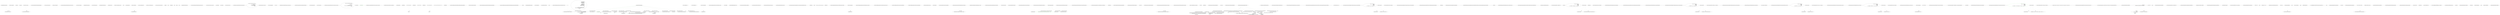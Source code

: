 digraph  {
n0 [cluster="Nancy.DefaultObjectSerializer.Serialize(object)", label="Entry Nancy.DefaultObjectSerializer.Serialize(object)", span="14-14"];
n1 [cluster="Nancy.DefaultObjectSerializer.Serialize(object)", label="sourceObject == null", span="16-16"];
n5 [cluster="Nancy.DefaultObjectSerializer.Serialize(object)", label="formatter.Serialize(outputStream, sourceObject)", span="25-25"];
n2 [cluster="Nancy.DefaultObjectSerializer.Serialize(object)", label="return String.Empty;", span="18-18"];
n3 [cluster="Nancy.DefaultObjectSerializer.Serialize(object)", label="var formatter = new BinaryFormatter()", span="21-21"];
n4 [cluster="Nancy.DefaultObjectSerializer.Serialize(object)", label="var outputStream = new MemoryStream()", span="23-23"];
n9 [cluster="System.Runtime.Serialization.Formatters.Binary.BinaryFormatter.BinaryFormatter()", label="Entry System.Runtime.Serialization.Formatters.Binary.BinaryFormatter.BinaryFormatter()", span="0-0"];
n10 [cluster="System.IO.MemoryStream.MemoryStream()", label="Entry System.IO.MemoryStream.MemoryStream()", span="0-0"];
n6 [cluster="Nancy.DefaultObjectSerializer.Serialize(object)", label="var outputBytes = outputStream.GetBuffer()", span="27-27"];
n7 [cluster="Nancy.DefaultObjectSerializer.Serialize(object)", label="return Convert.ToBase64String(outputStream.GetBuffer());", span="29-29"];
n11 [cluster="System.Runtime.Serialization.Formatters.Binary.BinaryFormatter.Serialize(System.IO.Stream, object)", label="Entry System.Runtime.Serialization.Formatters.Binary.BinaryFormatter.Serialize(System.IO.Stream, object)", span="0-0"];
n12 [cluster="System.IO.MemoryStream.GetBuffer()", label="Entry System.IO.MemoryStream.GetBuffer()", span="0-0"];
n8 [cluster="Nancy.DefaultObjectSerializer.Serialize(object)", label="Exit Nancy.DefaultObjectSerializer.Serialize(object)", span="14-14"];
n13 [cluster="System.Convert.ToBase64String(byte[])", label="Entry System.Convert.ToBase64String(byte[])", span="0-0"];
n14 [cluster="Nancy.DefaultObjectSerializer.Deserialize(string)", label="Entry Nancy.DefaultObjectSerializer.Deserialize(string)", span="38-38"];
n15 [cluster="Nancy.DefaultObjectSerializer.Deserialize(string)", label="string.IsNullOrEmpty(sourceString)", span="40-40"];
n17 [cluster="Nancy.DefaultObjectSerializer.Deserialize(string)", label="var inputBytes = Convert.FromBase64String(sourceString)", span="47-47"];
n16 [cluster="Nancy.DefaultObjectSerializer.Deserialize(string)", label="return null;", span="42-42"];
n28 [cluster="string.IsNullOrEmpty(string)", label="Entry string.IsNullOrEmpty(string)", span="0-0"];
n18 [cluster="Nancy.DefaultObjectSerializer.Deserialize(string)", label="var formatter = new BinaryFormatter()", span="49-49"];
n29 [cluster="System.Convert.FromBase64String(string)", label="Entry System.Convert.FromBase64String(string)", span="0-0"];
n19 [cluster="Nancy.DefaultObjectSerializer.Deserialize(string)", label="var inputStream = new MemoryStream(inputBytes, false)", span="51-51"];
n20 [cluster="Nancy.DefaultObjectSerializer.Deserialize(string)", label="return formatter.Deserialize(inputStream);", span="53-53"];
n30 [cluster="System.IO.MemoryStream.MemoryStream(byte[], bool)", label="Entry System.IO.MemoryStream.MemoryStream(byte[], bool)", span="0-0"];
n21 [cluster="Nancy.DefaultObjectSerializer.Deserialize(string)", label=FormatException, span="56-56"];
n22 [cluster="Nancy.DefaultObjectSerializer.Deserialize(string)", label="return null;", span="58-58"];
n23 [cluster="Nancy.DefaultObjectSerializer.Deserialize(string)", label=SerializationException, span="60-60"];
n24 [cluster="Nancy.DefaultObjectSerializer.Deserialize(string)", label="return null;", span="62-62"];
n25 [cluster="Nancy.DefaultObjectSerializer.Deserialize(string)", label=IOException, span="64-64"];
n26 [cluster="Nancy.DefaultObjectSerializer.Deserialize(string)", label="return null;", span="66-66"];
n27 [cluster="Nancy.DefaultObjectSerializer.Deserialize(string)", label="Exit Nancy.DefaultObjectSerializer.Deserialize(string)", span="38-38"];
n31 [cluster="System.Runtime.Serialization.Formatters.Binary.BinaryFormatter.Deserialize(System.IO.Stream)", label="Entry System.Runtime.Serialization.Formatters.Binary.BinaryFormatter.Deserialize(System.IO.Stream)", span="0-0"];
m0_16 [cluster="System.IO.StreamWriter.StreamWriter(System.IO.Stream)", file="BrowserResponseBodyWrapperFixture.cs", label="Entry System.IO.StreamWriter.StreamWriter(System.IO.Stream)", span="0-0"];
m0_9 [cluster="Unk.SequenceEqual", file="BrowserResponseBodyWrapperFixture.cs", label="Entry Unk.SequenceEqual", span=""];
m0_10 [cluster="bool.ShouldBeTrue()", file="BrowserResponseBodyWrapperFixture.cs", label="Entry bool.ShouldBeTrue()", span="70-70"];
m0_17 [cluster="System.IO.StreamWriter.Write(string)", file="BrowserResponseBodyWrapperFixture.cs", label="Entry System.IO.StreamWriter.Write(string)", span="0-0"];
m0_0 [cluster="Nancy.Testing.Tests.BrowserResponseBodyWrapperFixture.Should_contain_response_body()", file="BrowserResponseBodyWrapperFixture.cs", label="Entry Nancy.Testing.Tests.BrowserResponseBodyWrapperFixture.Should_contain_response_body()", span="12-12"];
m0_1 [cluster="Nancy.Testing.Tests.BrowserResponseBodyWrapperFixture.Should_contain_response_body()", file="BrowserResponseBodyWrapperFixture.cs", label="var body = new BrowserResponseBodyWrapper(new Response\r\n            {\r\n                Contents = stream => {\r\n                    var writer = new StreamWriter(stream);\r\n                    writer.Write(''This is the content'');\r\n                    writer.Flush();\r\n                }\r\n            })", span="15-22"];
m0_2 [cluster="Nancy.Testing.Tests.BrowserResponseBodyWrapperFixture.Should_contain_response_body()", file="BrowserResponseBodyWrapperFixture.cs", label="var content = Encoding.ASCII.GetBytes(''This is the content'')", span="24-24"];
m0_3 [cluster="Nancy.Testing.Tests.BrowserResponseBodyWrapperFixture.Should_contain_response_body()", file="BrowserResponseBodyWrapperFixture.cs", label="var result = body.SequenceEqual(content)", span="27-27"];
m0_4 [cluster="Nancy.Testing.Tests.BrowserResponseBodyWrapperFixture.Should_contain_response_body()", file="BrowserResponseBodyWrapperFixture.cs", label="result.ShouldBeTrue()", span="30-30"];
m0_5 [cluster="Nancy.Testing.Tests.BrowserResponseBodyWrapperFixture.Should_contain_response_body()", file="BrowserResponseBodyWrapperFixture.cs", label="Exit Nancy.Testing.Tests.BrowserResponseBodyWrapperFixture.Should_contain_response_body()", span="12-12"];
m0_6 [cluster="Nancy.Testing.BrowserResponseBodyWrapper.BrowserResponseBodyWrapper(Nancy.Response)", file="BrowserResponseBodyWrapperFixture.cs", label="Entry Nancy.Testing.BrowserResponseBodyWrapper.BrowserResponseBodyWrapper(Nancy.Response)", span="14-14"];
m0_8 [cluster="System.Text.Encoding.GetBytes(string)", file="BrowserResponseBodyWrapperFixture.cs", label="Entry System.Text.Encoding.GetBytes(string)", span="0-0"];
m0_18 [cluster="System.IO.StreamWriter.Flush()", file="BrowserResponseBodyWrapperFixture.cs", label="Entry System.IO.StreamWriter.Flush()", span="0-0"];
m0_19 [cluster="Nancy.Testing.Tests.BrowserResponseBodyWrapperFixture.Should_return_querywrapper_for_css_selector_match()", file="BrowserResponseBodyWrapperFixture.cs", label="Entry Nancy.Testing.Tests.BrowserResponseBodyWrapperFixture.Should_return_querywrapper_for_css_selector_match()", span="34-34"];
m0_20 [cluster="Nancy.Testing.Tests.BrowserResponseBodyWrapperFixture.Should_return_querywrapper_for_css_selector_match()", file="BrowserResponseBodyWrapperFixture.cs", label="var body = new BrowserResponseBodyWrapper(new Response\r\n            {\r\n                Contents = stream =>\r\n                {\r\n                    var writer = new StreamWriter(stream);\r\n                    writer.Write(''<div>Outer and <div id='#bar'>inner</div></div>'');\r\n                    writer.Flush();\r\n                }\r\n            })", span="37-45"];
m0_21 [cluster="Nancy.Testing.Tests.BrowserResponseBodyWrapperFixture.Should_return_querywrapper_for_css_selector_match()", file="BrowserResponseBodyWrapperFixture.cs", label="var result = body[''#bar'']", span="48-48"];
m0_22 [cluster="Nancy.Testing.Tests.BrowserResponseBodyWrapperFixture.Should_return_querywrapper_for_css_selector_match()", color=green, community=0, file="BrowserResponseBodyWrapperFixture.cs", label="result.ShouldContain(''inner'')", prediction=0, span="54-54"];
m0_23 [cluster="Nancy.Testing.Tests.BrowserResponseBodyWrapperFixture.Should_return_querywrapper_for_css_selector_match()", file="BrowserResponseBodyWrapperFixture.cs", label="Exit Nancy.Testing.Tests.BrowserResponseBodyWrapperFixture.Should_return_querywrapper_for_css_selector_match()", span="34-34"];
m0_24 [cluster="Nancy.Testing.QueryWrapper.ShouldContain(string, System.StringComparison)", file="BrowserResponseBodyWrapperFixture.cs", label="Entry Nancy.Testing.QueryWrapper.ShouldContain(string, System.StringComparison)", span="75-75"];
m0_7 [cluster="Nancy.Response.Response()", file="BrowserResponseBodyWrapperFixture.cs", label="Entry Nancy.Response.Response()", span="15-15"];
m0_25 [cluster="lambda expression", file="BrowserResponseBodyWrapperFixture.cs", label="Entry lambda expression", span="39-44"];
m0_12 [cluster="lambda expression", file="BrowserResponseBodyWrapperFixture.cs", label="var writer = new StreamWriter(stream)", span="18-18"];
m0_11 [cluster="lambda expression", file="BrowserResponseBodyWrapperFixture.cs", label="Entry lambda expression", span="17-21"];
m0_13 [cluster="lambda expression", file="BrowserResponseBodyWrapperFixture.cs", label="writer.Write(''This is the content'')", span="19-19"];
m0_14 [cluster="lambda expression", file="BrowserResponseBodyWrapperFixture.cs", label="writer.Flush()", span="20-20"];
m0_15 [cluster="lambda expression", file="BrowserResponseBodyWrapperFixture.cs", label="Exit lambda expression", span="17-21"];
m0_26 [cluster="lambda expression", file="BrowserResponseBodyWrapperFixture.cs", label="var writer = new StreamWriter(stream)", span="41-41"];
m0_27 [cluster="lambda expression", file="BrowserResponseBodyWrapperFixture.cs", label="writer.Write(''<div>Outer and <div id='#bar'>inner</div></div>'')", span="42-42"];
m0_28 [cluster="lambda expression", file="BrowserResponseBodyWrapperFixture.cs", label="writer.Flush()", span="43-43"];
m0_29 [cluster="lambda expression", file="BrowserResponseBodyWrapperFixture.cs", label="Exit lambda expression", span="39-44"];
m1_0 [cluster="Nancy.Tests.Unit.DefaultNancyBootstrapperBootstrapperBaseFixture.DefaultNancyBootstrapperBootstrapperBaseFixture()", file="DefaultNancyBootstrapperBootstrapperBaseFixture.cs", label="Entry Nancy.Tests.Unit.DefaultNancyBootstrapperBootstrapperBaseFixture.DefaultNancyBootstrapperBootstrapperBaseFixture()", span="15-15"];
m1_1 [cluster="Nancy.Tests.Unit.DefaultNancyBootstrapperBootstrapperBaseFixture.DefaultNancyBootstrapperBootstrapperBaseFixture()", file="DefaultNancyBootstrapperBootstrapperBaseFixture.cs", label="this.bootstrapper = new FakeBootstrapper(this.Configuration)", span="17-17"];
m1_2 [cluster="Nancy.Tests.Unit.DefaultNancyBootstrapperBootstrapperBaseFixture.DefaultNancyBootstrapperBootstrapperBaseFixture()", file="DefaultNancyBootstrapperBootstrapperBaseFixture.cs", label="Exit Nancy.Tests.Unit.DefaultNancyBootstrapperBootstrapperBaseFixture.DefaultNancyBootstrapperBootstrapperBaseFixture()", span="15-15"];
m1_3 [cluster="Nancy.Tests.Unit.DefaultNancyBootstrapperBootstrapperBaseFixture.FakeBootstrapper.FakeBootstrapper(Nancy.Bootstrapper.NancyInternalConfiguration)", file="DefaultNancyBootstrapperBootstrapperBaseFixture.cs", label="Entry Nancy.Tests.Unit.DefaultNancyBootstrapperBootstrapperBaseFixture.FakeBootstrapper.FakeBootstrapper(Nancy.Bootstrapper.NancyInternalConfiguration)", span="29-29"];
m1_17 [cluster="Unk.Any", file="DefaultNancyBootstrapperBootstrapperBaseFixture.cs", label="Entry Unk.Any", span=""];
m1_16 [cluster="Nancy.INancyEngine.HandleRequest(Nancy.Request)", file="DefaultNancyBootstrapperBootstrapperBaseFixture.cs", label="Entry Nancy.INancyEngine.HandleRequest(Nancy.Request)", span="15-15"];
m1_31 [cluster="object.ShouldBeSameAs(object)", file="DefaultNancyBootstrapperBootstrapperBaseFixture.cs", label="Entry object.ShouldBeSameAs(object)", span="130-130"];
m1_52 [cluster="System.Reflection.Assembly.GetType(string)", file="DefaultNancyBootstrapperBootstrapperBaseFixture.cs", label="Entry System.Reflection.Assembly.GetType(string)", span="0-0"];
m1_48 [cluster="Unk.>", file="DefaultNancyBootstrapperBootstrapperBaseFixture.cs", label="Entry Unk.>", span=""];
m1_32 [cluster="Nancy.Tests.Unit.DefaultNancyBootstrapperFixture.Request_should_be_available_to_request_startup()", file="DefaultNancyBootstrapperBootstrapperBaseFixture.cs", label="Entry Nancy.Tests.Unit.DefaultNancyBootstrapperFixture.Request_should_be_available_to_request_startup()", span="48-48"];
m1_33 [cluster="Nancy.Tests.Unit.DefaultNancyBootstrapperFixture.Request_should_be_available_to_request_startup()", file="DefaultNancyBootstrapperBootstrapperBaseFixture.cs", label="this.bootstrapper.Initialise()", span="50-50"];
m1_34 [cluster="Nancy.Tests.Unit.DefaultNancyBootstrapperFixture.Request_should_be_available_to_request_startup()", file="DefaultNancyBootstrapperBootstrapperBaseFixture.cs", label="var engine = this.bootstrapper.GetEngine()", span="51-51"];
m1_37 [cluster="Nancy.Tests.Unit.DefaultNancyBootstrapperFixture.Request_should_be_available_to_request_startup()", file="DefaultNancyBootstrapperBootstrapperBaseFixture.cs", label="this.bootstrapper.RequestStartupLastRequest.ShouldNotBeNull()", span="56-56"];
m1_38 [cluster="Nancy.Tests.Unit.DefaultNancyBootstrapperFixture.Request_should_be_available_to_request_startup()", file="DefaultNancyBootstrapperBootstrapperBaseFixture.cs", label="this.bootstrapper.RequestStartupLastRequest.ShouldBeSameAs(request)", span="57-57"];
m1_35 [cluster="Nancy.Tests.Unit.DefaultNancyBootstrapperFixture.Request_should_be_available_to_request_startup()", file="DefaultNancyBootstrapperBootstrapperBaseFixture.cs", label="var request = new FakeRequest(''GET'', ''/'')", span="52-52"];
m1_36 [cluster="Nancy.Tests.Unit.DefaultNancyBootstrapperFixture.Request_should_be_available_to_request_startup()", file="DefaultNancyBootstrapperBootstrapperBaseFixture.cs", label="engine.HandleRequest(request)", span="54-54"];
m1_39 [cluster="Nancy.Tests.Unit.DefaultNancyBootstrapperFixture.Request_should_be_available_to_request_startup()", file="DefaultNancyBootstrapperBootstrapperBaseFixture.cs", label="Exit Nancy.Tests.Unit.DefaultNancyBootstrapperFixture.Request_should_be_available_to_request_startup()", span="48-48"];
m1_18 [cluster="bool.ShouldBeFalse()", file="DefaultNancyBootstrapperBootstrapperBaseFixture.cs", label="Entry bool.ShouldBeFalse()", span="90-90"];
m1_15 [cluster="Nancy.Tests.Fakes.FakeRequest.FakeRequest(string, string)", file="DefaultNancyBootstrapperBootstrapperBaseFixture.cs", label="Entry Nancy.Tests.Fakes.FakeRequest.FakeRequest(string, string)", span="8-8"];
m1_46 [cluster="System.CodeDom.Compiler.CompilerParameters.CompilerParameters()", file="DefaultNancyBootstrapperBootstrapperBaseFixture.cs", label="Entry System.CodeDom.Compiler.CompilerParameters.CompilerParameters()", span="0-0"];
m1_4 [cluster="Nancy.Tests.Unit.DefaultNancyBootstrapperFixture.Should_only_initialise_request_container_once_per_request()", file="DefaultNancyBootstrapperBootstrapperBaseFixture.cs", label="Entry Nancy.Tests.Unit.DefaultNancyBootstrapperFixture.Should_only_initialise_request_container_once_per_request()", span="21-21"];
m1_5 [cluster="Nancy.Tests.Unit.DefaultNancyBootstrapperFixture.Should_only_initialise_request_container_once_per_request()", file="DefaultNancyBootstrapperBootstrapperBaseFixture.cs", label="this.bootstrapper.Initialise()", span="23-23"];
m1_45 [cluster="System.CodeDom.Compiler.CodeDomProvider.CreateProvider(string)", file="DefaultNancyBootstrapperBootstrapperBaseFixture.cs", label="Entry System.CodeDom.Compiler.CodeDomProvider.CreateProvider(string)", span="0-0"];
m1_14 [cluster="Nancy.Bootstrapper.NancyBootstrapperBase<TContainer>.GetEngine()", file="DefaultNancyBootstrapperBootstrapperBaseFixture.cs", label="Entry Nancy.Bootstrapper.NancyBootstrapperBase<TContainer>.GetEngine()", span="352-352"];
m1_13 [cluster="Nancy.Bootstrapper.NancyBootstrapperBase<TContainer>.Initialise()", file="DefaultNancyBootstrapperBootstrapperBaseFixture.cs", label="Entry Nancy.Bootstrapper.NancyBootstrapperBase<TContainer>.Initialise()", span="209-209"];
m1_47 [cluster="System.CodeDom.Compiler.CodeDomProvider.CompileAssemblyFromSource(System.CodeDom.Compiler.CompilerParameters, params string[])", file="DefaultNancyBootstrapperBootstrapperBaseFixture.cs", label="Entry System.CodeDom.Compiler.CodeDomProvider.CompileAssemblyFromSource(System.CodeDom.Compiler.CompilerParameters, params string[])", span="0-0"];
m1_49 [cluster="lambda expression", file="DefaultNancyBootstrapperBootstrapperBaseFixture.cs", label="Entry lambda expression", span="82-82"];
m1_50 [cluster="lambda expression", file="DefaultNancyBootstrapperBootstrapperBaseFixture.cs", label="this.bootstrapper.Container.Resolve(ass.GetType(''IWillNotBeResolved''))", span="82-82"];
m1_19 [cluster="lambda expression", file="DefaultNancyBootstrapperBootstrapperBaseFixture.cs", label="Entry lambda expression", span="31-31"];
m1_51 [cluster="lambda expression", file="DefaultNancyBootstrapperBootstrapperBaseFixture.cs", label="Exit lambda expression", span="82-82"];
m1_20 [cluster="lambda expression", file="DefaultNancyBootstrapperBootstrapperBaseFixture.cs", label="kvp.Value > 1", span="31-31"];
m1_21 [cluster="lambda expression", file="DefaultNancyBootstrapperBootstrapperBaseFixture.cs", label="Exit lambda expression", span="31-31"];
m1_22 [cluster="Nancy.Tests.Unit.DefaultNancyBootstrapperFixture.Request_should_be_available_to_configure_request_container()", file="DefaultNancyBootstrapperBootstrapperBaseFixture.cs", label="Entry Nancy.Tests.Unit.DefaultNancyBootstrapperFixture.Request_should_be_available_to_configure_request_container()", span="35-35"];
m1_23 [cluster="Nancy.Tests.Unit.DefaultNancyBootstrapperFixture.Request_should_be_available_to_configure_request_container()", color=green, community=0, file="DefaultNancyBootstrapperBootstrapperBaseFixture.cs", label="this.bootstrapper.Initialise()", prediction=1, span="37-37"];
m1_24 [cluster="Nancy.Tests.Unit.DefaultNancyBootstrapperFixture.Request_should_be_available_to_configure_request_container()", file="DefaultNancyBootstrapperBootstrapperBaseFixture.cs", label="var engine = this.bootstrapper.GetEngine()", span="38-38"];
m1_27 [cluster="Nancy.Tests.Unit.DefaultNancyBootstrapperFixture.Request_should_be_available_to_configure_request_container()", file="DefaultNancyBootstrapperBootstrapperBaseFixture.cs", label="this.bootstrapper.ConfigureRequestContainerLastRequest.ShouldNotBeNull()", span="43-43"];
m1_28 [cluster="Nancy.Tests.Unit.DefaultNancyBootstrapperFixture.Request_should_be_available_to_configure_request_container()", file="DefaultNancyBootstrapperBootstrapperBaseFixture.cs", label="this.bootstrapper.ConfigureRequestContainerLastRequest.ShouldBeSameAs(request)", span="44-44"];
m1_25 [cluster="Nancy.Tests.Unit.DefaultNancyBootstrapperFixture.Request_should_be_available_to_configure_request_container()", file="DefaultNancyBootstrapperBootstrapperBaseFixture.cs", label="var request = new FakeRequest(''GET'', ''/'')", span="39-39"];
m1_26 [cluster="Nancy.Tests.Unit.DefaultNancyBootstrapperFixture.Request_should_be_available_to_configure_request_container()", file="DefaultNancyBootstrapperBootstrapperBaseFixture.cs", label="engine.HandleRequest(request)", span="41-41"];
m1_29 [cluster="Nancy.Tests.Unit.DefaultNancyBootstrapperFixture.Request_should_be_available_to_configure_request_container()", file="DefaultNancyBootstrapperBootstrapperBaseFixture.cs", label="Exit Nancy.Tests.Unit.DefaultNancyBootstrapperFixture.Request_should_be_available_to_configure_request_container()", span="35-35"];
m1_6 [cluster="Nancy.Tests.Unit.DefaultNancyBootstrapperFixture.Should_only_initialise_request_container_once_per_request()", file="DefaultNancyBootstrapperBootstrapperBaseFixture.cs", label="Nancy.Tests.Unit.DefaultNancyBootstrapperBootstrapperBaseFixture", span=""];
m1_11 [cluster="Nancy.Tests.Unit.DefaultNancyBootstrapperFixture.Should_only_initialise_request_container_once_per_request()", file="DefaultNancyBootstrapperBootstrapperBaseFixture.cs", label="bootstrapper.RequestContainerInitialisations.Any(kvp => kvp.Value > 1).ShouldBeFalse()", span="31-31"];
m1_7 [cluster="Nancy.Tests.Unit.DefaultNancyBootstrapperFixture.Should_only_initialise_request_container_once_per_request()", file="DefaultNancyBootstrapperBootstrapperBaseFixture.cs", label="Nancy.Tests.Unit.DefaultNancyBootstrapperBootstrapperBaseFixture.FakeBootstrapper", span=""];
m1_9 [cluster="Nancy.Tests.Unit.DefaultNancyBootstrapperFixture.Should_only_initialise_request_container_once_per_request()", file="DefaultNancyBootstrapperBootstrapperBaseFixture.cs", label="engine.HandleRequest(request)", span="28-28"];
m1_10 [cluster="Nancy.Tests.Unit.DefaultNancyBootstrapperFixture.Should_only_initialise_request_container_once_per_request()", file="DefaultNancyBootstrapperBootstrapperBaseFixture.cs", label="engine.HandleRequest(request2)", span="29-29"];
m1_8 [cluster="Nancy.Tests.Unit.DefaultNancyBootstrapperFixture.Should_only_initialise_request_container_once_per_request()", file="DefaultNancyBootstrapperBootstrapperBaseFixture.cs", label="var request2 = new FakeRequest(''GET'', ''/'')", span="26-26"];
m1_12 [cluster="Nancy.Tests.Unit.DefaultNancyBootstrapperFixture.Should_only_initialise_request_container_once_per_request()", file="DefaultNancyBootstrapperBootstrapperBaseFixture.cs", label="Exit Nancy.Tests.Unit.DefaultNancyBootstrapperFixture.Should_only_initialise_request_container_once_per_request()", span="21-21"];
m1_40 [cluster="Nancy.Tests.Unit.DefaultNancyBootstrapperFixture.Container_should_ignore_specified_assemblies()", file="DefaultNancyBootstrapperBootstrapperBaseFixture.cs", label="Entry Nancy.Tests.Unit.DefaultNancyBootstrapperFixture.Container_should_ignore_specified_assemblies()", span="61-61"];
m1_42 [cluster="Nancy.Tests.Unit.DefaultNancyBootstrapperFixture.Container_should_ignore_specified_assemblies()", file="DefaultNancyBootstrapperBootstrapperBaseFixture.cs", label="this.bootstrapper.Initialise ()", span="80-80"];
m1_43 [cluster="Nancy.Tests.Unit.DefaultNancyBootstrapperFixture.Container_should_ignore_specified_assemblies()", file="DefaultNancyBootstrapperBootstrapperBaseFixture.cs", label="Assert.Throws<TinyIoCResolutionException>(\r\n                () => this.bootstrapper.Container.Resolve(ass.GetType(''IWillNotBeResolved'')))", span="81-82"];
m1_41 [cluster="Nancy.Tests.Unit.DefaultNancyBootstrapperFixture.Container_should_ignore_specified_assemblies()", file="DefaultNancyBootstrapperBootstrapperBaseFixture.cs", label="var ass = CSharpCodeProvider\r\n                .CreateProvider(''CSharp'')\r\n                .CompileAssemblyFromSource(\r\n                    new CompilerParameters\r\n                    {\r\n                        GenerateInMemory = true,\r\n                        GenerateExecutable = false,\r\n                        IncludeDebugInformation = false,\r\n                        OutputAssembly = ''TestAssembly.dll''\r\n                    },\r\n                    new[]\r\n                    {\r\n                        ''public interface IWillNotBeResolved { int i { get; set; } }'',\r\n                        ''public class WillNotBeResolved : IWillNotBeResolved { public int i { get; set; } }''\r\n                    })\r\n                .CompiledAssembly", span="63-78"];
m1_44 [cluster="Nancy.Tests.Unit.DefaultNancyBootstrapperFixture.Container_should_ignore_specified_assemblies()", file="DefaultNancyBootstrapperBootstrapperBaseFixture.cs", label="Exit Nancy.Tests.Unit.DefaultNancyBootstrapperFixture.Container_should_ignore_specified_assemblies()", span="61-61"];
m1_53 [cluster="Nancy.TinyIoc.TinyIoCContainer.Resolve(System.Type)", file="DefaultNancyBootstrapperBootstrapperBaseFixture.cs", label="Entry Nancy.TinyIoc.TinyIoCContainer.Resolve(System.Type)", span="1455-1455"];
m1_30 [cluster="object.ShouldNotBeNull()", file="DefaultNancyBootstrapperBootstrapperBaseFixture.cs", label="Entry object.ShouldNotBeNull()", span="140-140"];
m1_54 [file="DefaultNancyBootstrapperBootstrapperBaseFixture.cs", label="Nancy.Tests.Unit.DefaultNancyBootstrapperFixture", span=""];
m1_55 [file="DefaultNancyBootstrapperBootstrapperBaseFixture.cs", label=ass, span=""];
m2_4 [cluster="TinyIoC.TinyIoCContainer.Register<RegisterType, RegisterImplementation>()", file="DemoBootstrapper.cs", label="Entry TinyIoC.TinyIoCContainer.Register<RegisterType, RegisterImplementation>()", span="1018-1018"];
m2_0 [cluster="Nancy.Demo.Hosting.Aspnet.DemoBootstrapper.ConfigureApplicationContainer(TinyIoC.TinyIoCContainer)", file="DemoBootstrapper.cs", label="Entry Nancy.Demo.Hosting.Aspnet.DemoBootstrapper.ConfigureApplicationContainer(TinyIoC.TinyIoCContainer)", span="10-10"];
m2_1 [cluster="Nancy.Demo.Hosting.Aspnet.DemoBootstrapper.ConfigureApplicationContainer(TinyIoC.TinyIoCContainer)", file="DemoBootstrapper.cs", label="existingContainer.Register<IApplicationDependency, ApplicationDependencyClass>().AsSingleton()", span="14-14"];
m2_2 [cluster="Nancy.Demo.Hosting.Aspnet.DemoBootstrapper.ConfigureApplicationContainer(TinyIoC.TinyIoCContainer)", file="DemoBootstrapper.cs", label="existingContainer.Register<IRazorConfiguration, MyRazorConfiguration>().AsSingleton()", span="15-15"];
m2_3 [cluster="Nancy.Demo.Hosting.Aspnet.DemoBootstrapper.ConfigureApplicationContainer(TinyIoC.TinyIoCContainer)", file="DemoBootstrapper.cs", label="Exit Nancy.Demo.Hosting.Aspnet.DemoBootstrapper.ConfigureApplicationContainer(TinyIoC.TinyIoCContainer)", span="10-10"];
m2_19 [cluster="lambda expression", file="DemoBootstrapper.cs", label="var username = ctx.Request.Query.pirate", span="33-33"];
m2_5 [cluster="TinyIoC.TinyIoCContainer.RegisterOptions.AsSingleton()", file="DemoBootstrapper.cs", label="Entry TinyIoC.TinyIoCContainer.RegisterOptions.AsSingleton()", span="592-592"];
m2_16 [cluster="Nancy.Bootstrapper.NancyBootstrapperBase<TContainer>.InitialiseInternal(TContainer)", file="DemoBootstrapper.cs", label="Entry Nancy.Bootstrapper.NancyBootstrapperBase<TContainer>.InitialiseInternal(TContainer)", span="387-387"];
m2_11 [cluster="Nancy.Demo.Hosting.Aspnet.DemoBootstrapper.InitialiseInternal(TinyIoC.TinyIoCContainer)", file="DemoBootstrapper.cs", label="Entry Nancy.Demo.Hosting.Aspnet.DemoBootstrapper.InitialiseInternal(TinyIoC.TinyIoCContainer)", span="25-25"];
m2_12 [cluster="Nancy.Demo.Hosting.Aspnet.DemoBootstrapper.InitialiseInternal(TinyIoC.TinyIoCContainer)", file="DemoBootstrapper.cs", label="base.InitialiseInternal(container)", span="28-28"];
m2_13 [cluster="Nancy.Demo.Hosting.Aspnet.DemoBootstrapper.InitialiseInternal(TinyIoC.TinyIoCContainer)", color=green, community=0, file="DemoBootstrapper.cs", label="this.Conventions.StaticContentsConventions.Add(StaticContentConventionBuilder.AddDirectory(''moo'', ''Content''))", prediction=2, span="30-30"];
m2_14 [cluster="Nancy.Demo.Hosting.Aspnet.DemoBootstrapper.InitialiseInternal(TinyIoC.TinyIoCContainer)", file="DemoBootstrapper.cs", label="CookieBasedSessions.Enable(this)", span="32-32"];
m2_15 [cluster="Nancy.Demo.Hosting.Aspnet.DemoBootstrapper.InitialiseInternal(TinyIoC.TinyIoCContainer)", file="DemoBootstrapper.cs", label="Exit Nancy.Demo.Hosting.Aspnet.DemoBootstrapper.InitialiseInternal(TinyIoC.TinyIoCContainer)", span="25-25"];
m2_10 [cluster="Nancy.Bootstrapper.NancyBootstrapperWithRequestContainerBase<TContainer>.ConfigureRequestContainer(TContainer)", file="DemoBootstrapper.cs", label="Entry Nancy.Bootstrapper.NancyBootstrapperWithRequestContainerBase<TContainer>.ConfigureRequestContainer(TContainer)", span="91-91"];
m2_23 [cluster="Nancy.Demo.Hosting.Aspnet.HereBeAResponseYouScurvyDog.HereBeAResponseYouScurvyDog(Nancy.Response)", file="DemoBootstrapper.cs", label="Entry Nancy.Demo.Hosting.Aspnet.HereBeAResponseYouScurvyDog.HereBeAResponseYouScurvyDog(Nancy.Response)", span="12-12"];
m2_18 [cluster="lambda expression", file="DemoBootstrapper.cs", label="Entry lambda expression", span="31-39"];
m2_17 [cluster="Nancy.Session.CookieBasedSessions.Enable(Nancy.Bootstrapper.IApplicationPipelines)", file="DemoBootstrapper.cs", label="Entry Nancy.Session.CookieBasedSessions.Enable(Nancy.Bootstrapper.IApplicationPipelines)", span="79-79"];
m2_24 [cluster="Nancy.Demo.Hosting.Aspnet.MyRazorConfiguration.GetAssemblyNames()", file="DemoBootstrapper.cs", label="Entry Nancy.Demo.Hosting.Aspnet.MyRazorConfiguration.GetAssemblyNames()", span="53-53"];
m2_25 [cluster="Nancy.Demo.Hosting.Aspnet.MyRazorConfiguration.GetAssemblyNames()", file="DemoBootstrapper.cs", label="return new string[] { };", span="55-55"];
m2_26 [cluster="Nancy.Demo.Hosting.Aspnet.MyRazorConfiguration.GetAssemblyNames()", file="DemoBootstrapper.cs", label="Exit Nancy.Demo.Hosting.Aspnet.MyRazorConfiguration.GetAssemblyNames()", span="53-53"];
m2_6 [cluster="Nancy.Demo.Hosting.Aspnet.DemoBootstrapper.ConfigureRequestContainer(TinyIoC.TinyIoCContainer)", file="DemoBootstrapper.cs", label="Entry Nancy.Demo.Hosting.Aspnet.DemoBootstrapper.ConfigureRequestContainer(TinyIoC.TinyIoCContainer)", span="18-18"];
m2_7 [cluster="Nancy.Demo.Hosting.Aspnet.DemoBootstrapper.ConfigureRequestContainer(TinyIoC.TinyIoCContainer)", file="DemoBootstrapper.cs", label="base.ConfigureRequestContainer(existingContainer)", span="20-20"];
m2_8 [cluster="Nancy.Demo.Hosting.Aspnet.DemoBootstrapper.ConfigureRequestContainer(TinyIoC.TinyIoCContainer)", file="DemoBootstrapper.cs", label="existingContainer.Register<IRequestDependency, RequestDependencyClass>().AsSingleton()", span="22-22"];
m2_9 [cluster="Nancy.Demo.Hosting.Aspnet.DemoBootstrapper.ConfigureRequestContainer(TinyIoC.TinyIoCContainer)", file="DemoBootstrapper.cs", label="Exit Nancy.Demo.Hosting.Aspnet.DemoBootstrapper.ConfigureRequestContainer(TinyIoC.TinyIoCContainer)", span="18-18"];
m2_21 [cluster="lambda expression", file="DemoBootstrapper.cs", label="ctx.Response = new HereBeAResponseYouScurvyDog(ctx.Response)", span="37-37"];
m2_20 [cluster="lambda expression", file="DemoBootstrapper.cs", label="username.HasValue", span="35-35"];
m2_22 [cluster="lambda expression", file="DemoBootstrapper.cs", label="Exit lambda expression", span="31-39"];
m2_27 [cluster="Nancy.Demo.Hosting.Aspnet.MyRazorConfiguration.GetDefaultNamespaces()", file="DemoBootstrapper.cs", label="Entry Nancy.Demo.Hosting.Aspnet.MyRazorConfiguration.GetDefaultNamespaces()", span="58-58"];
m2_28 [cluster="Nancy.Demo.Hosting.Aspnet.MyRazorConfiguration.GetDefaultNamespaces()", file="DemoBootstrapper.cs", label="return new string[] { };", span="60-60"];
m2_29 [cluster="Nancy.Demo.Hosting.Aspnet.MyRazorConfiguration.GetDefaultNamespaces()", file="DemoBootstrapper.cs", label="Exit Nancy.Demo.Hosting.Aspnet.MyRazorConfiguration.GetDefaultNamespaces()", span="58-58"];
m2_30 [file="DemoBootstrapper.cs", label="Nancy.Demo.Hosting.Aspnet.DemoBootstrapper", span=""];
m3_19 [cluster="lambda expression", file="DotLiquidViewEngineFixture.cs", label="return x.GetArgument<Func<ViewLocationResult, Template>>(1).Invoke(result);", span="24-24"];
m3_7 [cluster="Nancy.Bootstrapper.NancyBootstrapperWithRequestContainerBase<TContainer>.GetAllModules(TContainer)", file="DotLiquidViewEngineFixture.cs", label="Entry Nancy.Bootstrapper.NancyBootstrapperWithRequestContainerBase<TContainer>.GetAllModules(TContainer)", span="141-141"];
m3_36 [cluster="Nancy.Bootstrapper.NancyBootstrapperWithRequestContainerBase<TContainer>.RegisterModules(TContainer, System.Collections.Generic.IEnumerable<Nancy.Bootstrapper.ModuleRegistration>)", file="DotLiquidViewEngineFixture.cs", label="Exit Nancy.Bootstrapper.NancyBootstrapperWithRequestContainerBase<TContainer>.RegisterModules(TContainer, System.Collections.Generic.IEnumerable<Nancy.Bootstrapper.ModuleRegistration>)", span="118-118"];
m3_96 [cluster="System.Collections.Generic.List<T>.List()", file="DotLiquidViewEngineFixture.cs", label="Entry System.Collections.Generic.List<T>.List()", span="0-0"];
m3_58 [cluster="Nancy.ViewEngines.DotLiquid.Tests.DotLiquidViewEngineFixture.When_passing_a_null_model_should_return_a_null_model_message_if_called()", file="DotLiquidViewEngineFixture.cs", label="Entry Nancy.ViewEngines.DotLiquid.Tests.DotLiquidViewEngineFixture.When_passing_a_null_model_should_return_a_null_model_message_if_called()", span="85-85"];
m3_59 [cluster="Nancy.ViewEngines.DotLiquid.Tests.DotLiquidViewEngineFixture.When_passing_a_null_model_should_return_a_null_model_message_if_called()", file="DotLiquidViewEngineFixture.cs", label="var location = new ViewLocationResult(\r\n                string.Empty,\r\n                string.Empty,\r\n                ''liquid'',\r\n                () => new StringReader(@''<h1>Hello Mr. {{ model.name }}</h1>'')\r\n            )", span="88-93"];
m3_60 [cluster="Nancy.ViewEngines.DotLiquid.Tests.DotLiquidViewEngineFixture.When_passing_a_null_model_should_return_a_null_model_message_if_called()", file="DotLiquidViewEngineFixture.cs", label="var stream = new MemoryStream()", span="95-95"];
m3_61 [cluster="Nancy.ViewEngines.DotLiquid.Tests.DotLiquidViewEngineFixture.When_passing_a_null_model_should_return_a_null_model_message_if_called()", file="DotLiquidViewEngineFixture.cs", label="var response = this.engine.RenderView(location, null, this.renderContext)", span="98-98"];
m3_62 [cluster="Nancy.ViewEngines.DotLiquid.Tests.DotLiquidViewEngineFixture.When_passing_a_null_model_should_return_a_null_model_message_if_called()", file="DotLiquidViewEngineFixture.cs", label="response.Contents.Invoke(stream)", span="99-99"];
m3_63 [cluster="Nancy.ViewEngines.DotLiquid.Tests.DotLiquidViewEngineFixture.When_passing_a_null_model_should_return_a_null_model_message_if_called()", file="DotLiquidViewEngineFixture.cs", label="stream.ShouldEqual(''<h1>Hello Mr. [Model is null]</h1>'')", span="102-102"];
m3_64 [cluster="Nancy.ViewEngines.DotLiquid.Tests.DotLiquidViewEngineFixture.When_passing_a_null_model_should_return_a_null_model_message_if_called()", file="DotLiquidViewEngineFixture.cs", label="Exit Nancy.ViewEngines.DotLiquid.Tests.DotLiquidViewEngineFixture.When_passing_a_null_model_should_return_a_null_model_message_if_called()", span="85-85"];
m3_32 [cluster="Nancy.Bootstrapper.NancyBootstrapperWithRequestContainerBase<TContainer>.ConfigureRequestContainer(TContainer, Nancy.NancyContext)", file="DotLiquidViewEngineFixture.cs", label="Entry Nancy.Bootstrapper.NancyBootstrapperWithRequestContainerBase<TContainer>.ConfigureRequestContainer(TContainer, Nancy.NancyContext)", span="109-109"];
m3_20 [cluster="lambda expression", file="DotLiquidViewEngineFixture.cs", label="Exit lambda expression", span="21-25"];
m3_6 [cluster="Nancy.ViewEngines.DotLiquid.Tests.DotLiquidViewEngineFixture.DotLiquidViewEngineFixture()", file="DotLiquidViewEngineFixture.cs", label="Exit Nancy.ViewEngines.DotLiquid.Tests.DotLiquidViewEngineFixture.DotLiquidViewEngineFixture()", span="15-15"];
m3_38 [cluster="Nancy.Bootstrapper.NancyBootstrapperWithRequestContainerBase<TContainer>.RegisterRequestContainerModules(TContainer, System.Collections.Generic.IEnumerable<Nancy.Bootstrapper.ModuleRegistration>)", file="DotLiquidViewEngineFixture.cs", label="Exit Nancy.Bootstrapper.NancyBootstrapperWithRequestContainerBase<TContainer>.RegisterRequestContainerModules(TContainer, System.Collections.Generic.IEnumerable<Nancy.Bootstrapper.ModuleRegistration>)", span="134-134"];
m3_12 [cluster="Unk.Returns", file="DotLiquidViewEngineFixture.cs", label="Entry Unk.Returns", span=""];
m3_40 [cluster="Nancy.Bootstrapper.NancyBootstrapperWithRequestContainerBase<TContainer>.GetModule(TContainer, System.Type)", file="DotLiquidViewEngineFixture.cs", label="Exit Nancy.Bootstrapper.NancyBootstrapperWithRequestContainerBase<TContainer>.GetModule(TContainer, System.Type)", span="149-149"];
m3_34 [cluster="Nancy.ViewEngines.DotLiquid.DotLiquidViewEngine.RenderView(Nancy.ViewEngines.ViewLocationResult, dynamic, Nancy.ViewEngines.IRenderContext)", file="DotLiquidViewEngineFixture.cs", label="Entry Nancy.ViewEngines.DotLiquid.DotLiquidViewEngine.RenderView(Nancy.ViewEngines.ViewLocationResult, dynamic, Nancy.ViewEngines.IRenderContext)", span="53-53"];
m3_35 [cluster="System.Action<T>.Invoke(T)", file="DotLiquidViewEngineFixture.cs", label="Entry System.Action<T>.Invoke(T)", span="0-0"];
m3_9 [cluster="Nancy.Bootstrapper.NancyBootstrapperWithRequestContainerBase<TContainer>.GetModule(System.Type, Nancy.NancyContext)", file="DotLiquidViewEngineFixture.cs", label="var requestContainer = this.GetConfiguredRequestContainer(context)", span="58-58"];
m3_46 [cluster="System.Collections.Generic.IEnumerable<T>.ShouldHaveCount<T>(int)", file="DotLiquidViewEngineFixture.cs", label="Entry System.Collections.Generic.IEnumerable<T>.ShouldHaveCount<T>(int)", span="65-65"];
m3_5 [cluster="Nancy.ViewEngines.DotLiquid.Tests.DotLiquidViewEngineFixture.DotLiquidViewEngineFixture()", file="DotLiquidViewEngineFixture.cs", label="A.CallTo(() => this.renderContext.ViewCache).Returns(cache)", span="28-28"];
m3_21 [cluster="Unk.Invoke", file="DotLiquidViewEngineFixture.cs", label="Entry Unk.Invoke", span=""];
m3_22 [cluster="lambda expression", file="DotLiquidViewEngineFixture.cs", label="Entry lambda expression", span="28-28"];
m3_26 [cluster="Nancy.ViewEngines.DotLiquid.Tests.DotLiquidViewEngineFixture.Include_should_look_for_a_partial()", file="DotLiquidViewEngineFixture.cs", label="var location = new ViewLocationResult(\r\n                string.Empty,\r\n                string.Empty,\r\n                ''liquid'',\r\n                () => new StringReader(@''<h1>Including a partial</h1>{% include 'partial' %}'')\r\n            )", span="35-40"];
m3_27 [cluster="Nancy.ViewEngines.DotLiquid.Tests.DotLiquidViewEngineFixture.Include_should_look_for_a_partial()", file="DotLiquidViewEngineFixture.cs", label="var stream = new MemoryStream()", span="42-42"];
m3_23 [cluster="lambda expression", file="DotLiquidViewEngineFixture.cs", label="this.renderContext.ViewCache", span="28-28"];
m3_24 [cluster="lambda expression", file="DotLiquidViewEngineFixture.cs", label="Exit lambda expression", span="28-28"];
m3_28 [cluster="Nancy.ViewEngines.DotLiquid.Tests.DotLiquidViewEngineFixture.Include_should_look_for_a_partial()", file="DotLiquidViewEngineFixture.cs", label="var response = this.engine.RenderView(location, null, this.renderContext)", span="45-45"];
m3_25 [cluster="Nancy.ViewEngines.DotLiquid.Tests.DotLiquidViewEngineFixture.Include_should_look_for_a_partial()", file="DotLiquidViewEngineFixture.cs", label="Entry Nancy.ViewEngines.DotLiquid.Tests.DotLiquidViewEngineFixture.Include_should_look_for_a_partial()", span="32-32"];
m3_29 [cluster="Nancy.ViewEngines.DotLiquid.Tests.DotLiquidViewEngineFixture.Include_should_look_for_a_partial()", file="DotLiquidViewEngineFixture.cs", label="response.Contents.Invoke(stream)", span="46-46"];
m3_30 [cluster="System.Collections.Generic.IDictionary<TKey, TValue>.TryGetValue(TKey, out TValue)", file="DotLiquidViewEngineFixture.cs", label="Entry System.Collections.Generic.IDictionary<TKey, TValue>.TryGetValue(TKey, out TValue)", span="0-0"];
m3_31 [cluster="Nancy.Bootstrapper.NancyBootstrapperWithRequestContainerBase<TContainer>.CreateRequestContainer()", file="DotLiquidViewEngineFixture.cs", label="Entry Nancy.Bootstrapper.NancyBootstrapperWithRequestContainerBase<TContainer>.CreateRequestContainer()", span="127-127"];
m3_33 [cluster="Nancy.Bootstrapper.NancyBootstrapperWithRequestContainerBase<TContainer>.ConfigureRequestContainer(TContainer, Nancy.NancyContext)", file="DotLiquidViewEngineFixture.cs", label="Exit Nancy.Bootstrapper.NancyBootstrapperWithRequestContainerBase<TContainer>.ConfigureRequestContainer(TContainer, Nancy.NancyContext)", span="109-109"];
m3_0 [cluster="Nancy.Bootstrapper.NancyBootstrapperWithRequestContainerBase<TContainer>.GetAllModules(Nancy.NancyContext)", file="DotLiquidViewEngineFixture.cs", label="Entry Nancy.Bootstrapper.NancyBootstrapperWithRequestContainerBase<TContainer>.GetAllModules(Nancy.NancyContext)", span="41-41"];
m3_1 [cluster="Nancy.Bootstrapper.NancyBootstrapperWithRequestContainerBase<TContainer>.GetAllModules(Nancy.NancyContext)", file="DotLiquidViewEngineFixture.cs", label="var requestContainer = this.GetConfiguredRequestContainer(context)", span="43-43"];
m3_4 [cluster="Nancy.Bootstrapper.NancyBootstrapperWithRequestContainerBase<TContainer>.GetAllModules(Nancy.NancyContext)", file="DotLiquidViewEngineFixture.cs", label="Exit Nancy.Bootstrapper.NancyBootstrapperWithRequestContainerBase<TContainer>.GetAllModules(Nancy.NancyContext)", span="41-41"];
m3_2 [cluster="Nancy.Bootstrapper.NancyBootstrapperWithRequestContainerBase<TContainer>.GetAllModules(Nancy.NancyContext)", file="DotLiquidViewEngineFixture.cs", label="this.RegisterRequestContainerModules(requestContainer, this.moduleRegistrationTypeCache)", span="45-45"];
m3_3 [cluster="Nancy.Bootstrapper.NancyBootstrapperWithRequestContainerBase<TContainer>.GetAllModules(Nancy.NancyContext)", file="DotLiquidViewEngineFixture.cs", label="return this.GetAllModules(requestContainer);", span="47-47"];
m3_78 [cluster="Nancy.ViewEngines.DotLiquid.Tests.DotLiquidViewEngineFixture.when_calling_a_missing_member_should_return_a_missing_member_message()", file="DotLiquidViewEngineFixture.cs", label="Entry Nancy.ViewEngines.DotLiquid.Tests.DotLiquidViewEngineFixture.when_calling_a_missing_member_should_return_a_missing_member_message()", span="127-127"];
m3_79 [cluster="Nancy.ViewEngines.DotLiquid.Tests.DotLiquidViewEngineFixture.when_calling_a_missing_member_should_return_a_missing_member_message()", file="DotLiquidViewEngineFixture.cs", label="var location = new ViewLocationResult(\r\n                string.Empty,\r\n                string.Empty,\r\n                ''liquid'',\r\n                () => new StringReader(@''<h1>Hello Mr. {{ model.name }}</h1>'')\r\n            )", span="130-135"];
m3_80 [cluster="Nancy.ViewEngines.DotLiquid.Tests.DotLiquidViewEngineFixture.when_calling_a_missing_member_should_return_a_missing_member_message()", file="DotLiquidViewEngineFixture.cs", label="var stream = new MemoryStream()", span="137-137"];
m3_81 [cluster="Nancy.ViewEngines.DotLiquid.Tests.DotLiquidViewEngineFixture.when_calling_a_missing_member_should_return_a_missing_member_message()", file="DotLiquidViewEngineFixture.cs", label="var response = this.engine.RenderView(location, new { lastname = ''test'' }, this.renderContext)", span="140-140"];
m3_82 [cluster="Nancy.ViewEngines.DotLiquid.Tests.DotLiquidViewEngineFixture.when_calling_a_missing_member_should_return_a_missing_member_message()", file="DotLiquidViewEngineFixture.cs", label="response.Contents.Invoke(stream)", span="141-141"];
m3_83 [cluster="Nancy.ViewEngines.DotLiquid.Tests.DotLiquidViewEngineFixture.when_calling_a_missing_member_should_return_a_missing_member_message()", file="DotLiquidViewEngineFixture.cs", label="stream.ShouldEqual(''<h1>Hello Mr. [Can't find :name in the model]</h1>'')", span="144-144"];
m3_84 [cluster="Nancy.ViewEngines.DotLiquid.Tests.DotLiquidViewEngineFixture.when_calling_a_missing_member_should_return_a_missing_member_message()", file="DotLiquidViewEngineFixture.cs", label="Exit Nancy.ViewEngines.DotLiquid.Tests.DotLiquidViewEngineFixture.when_calling_a_missing_member_should_return_a_missing_member_message()", span="127-127"];
m3_39 [cluster="Nancy.Bootstrapper.NancyBootstrapperWithRequestContainerBase<TContainer>.GetAllModules(TContainer)", file="DotLiquidViewEngineFixture.cs", label="Exit Nancy.Bootstrapper.NancyBootstrapperWithRequestContainerBase<TContainer>.GetAllModules(TContainer)", span="141-141"];
m3_10 [cluster="Nancy.Bootstrapper.NancyBootstrapperWithRequestContainerBase<TContainer>.GetModule(System.Type, Nancy.NancyContext)", file="DotLiquidViewEngineFixture.cs", label="return this.GetModule(requestContainer, moduleType);", span="60-60"];
m3_13 [cluster="lambda expression", file="DotLiquidViewEngineFixture.cs", label="Entry lambda expression", span="20-20"];
m3_14 [cluster="lambda expression", file="DotLiquidViewEngineFixture.cs", label="cache.GetOrAdd(A<ViewLocationResult>.Ignored, A<Func<ViewLocationResult, Template>>.Ignored)", span="20-20"];
m3_16 [cluster="Unk.GetOrAdd", file="DotLiquidViewEngineFixture.cs", label="Entry Unk.GetOrAdd", span=""];
m3_15 [cluster="lambda expression", file="DotLiquidViewEngineFixture.cs", label="Exit lambda expression", span="20-20"];
m3_17 [cluster="lambda expression", file="DotLiquidViewEngineFixture.cs", label="Entry lambda expression", span="21-25"];
m3_18 [cluster="lambda expression", file="DotLiquidViewEngineFixture.cs", label="var result = x.GetArgument<ViewLocationResult>(0)", span="23-23"];
m3_68 [cluster="Nancy.ViewEngines.DotLiquid.Tests.DotLiquidViewEngineFixture.RenderView_should_accept_a_model_and_read_from_it_into_the_stream()", file="DotLiquidViewEngineFixture.cs", label="Entry Nancy.ViewEngines.DotLiquid.Tests.DotLiquidViewEngineFixture.RenderView_should_accept_a_model_and_read_from_it_into_the_stream()", span="106-106"];
m3_69 [cluster="Nancy.ViewEngines.DotLiquid.Tests.DotLiquidViewEngineFixture.RenderView_should_accept_a_model_and_read_from_it_into_the_stream()", file="DotLiquidViewEngineFixture.cs", label="var location = new ViewLocationResult(\r\n                string.Empty,\r\n                string.Empty,\r\n                ''liquid'',\r\n                () => new StringReader(@''<h1>Hello Mr. {{ model.name }}</h1>'')\r\n            )", span="109-114"];
m3_70 [cluster="Nancy.ViewEngines.DotLiquid.Tests.DotLiquidViewEngineFixture.RenderView_should_accept_a_model_and_read_from_it_into_the_stream()", file="DotLiquidViewEngineFixture.cs", label="var stream = new MemoryStream()", span="116-116"];
m3_71 [cluster="Nancy.ViewEngines.DotLiquid.Tests.DotLiquidViewEngineFixture.RenderView_should_accept_a_model_and_read_from_it_into_the_stream()", file="DotLiquidViewEngineFixture.cs", label="var response = this.engine.RenderView(location, new { name = ''test'' }, this.renderContext)", span="119-119"];
m3_72 [cluster="Nancy.ViewEngines.DotLiquid.Tests.DotLiquidViewEngineFixture.RenderView_should_accept_a_model_and_read_from_it_into_the_stream()", file="DotLiquidViewEngineFixture.cs", label="response.Contents.Invoke(stream)", span="120-120"];
m3_73 [cluster="Nancy.ViewEngines.DotLiquid.Tests.DotLiquidViewEngineFixture.RenderView_should_accept_a_model_and_read_from_it_into_the_stream()", file="DotLiquidViewEngineFixture.cs", label="stream.ShouldEqual(''<h1>Hello Mr. test</h1>'')", span="123-123"];
m3_74 [cluster="Nancy.ViewEngines.DotLiquid.Tests.DotLiquidViewEngineFixture.RenderView_should_accept_a_model_and_read_from_it_into_the_stream()", file="DotLiquidViewEngineFixture.cs", label="Exit Nancy.ViewEngines.DotLiquid.Tests.DotLiquidViewEngineFixture.RenderView_should_accept_a_model_and_read_from_it_into_the_stream()", span="106-106"];
m3_48 [cluster="Nancy.ViewEngines.DotLiquid.Tests.DotLiquidViewEngineFixture.RenderView_should_render_to_stream()", file="DotLiquidViewEngineFixture.cs", label="Entry Nancy.ViewEngines.DotLiquid.Tests.DotLiquidViewEngineFixture.RenderView_should_render_to_stream()", span="64-64"];
m3_49 [cluster="Nancy.ViewEngines.DotLiquid.Tests.DotLiquidViewEngineFixture.RenderView_should_render_to_stream()", file="DotLiquidViewEngineFixture.cs", label="var location = new ViewLocationResult(\r\n                string.Empty,\r\n                string.Empty,\r\n                ''liquid'',\r\n                () => new StringReader(@''{% assign name = 'test' %}<h1>Hello Mr. {{ name }}</h1>'')\r\n            )", span="67-72"];
m3_50 [cluster="Nancy.ViewEngines.DotLiquid.Tests.DotLiquidViewEngineFixture.RenderView_should_render_to_stream()", file="DotLiquidViewEngineFixture.cs", label="var stream = new MemoryStream()", span="74-74"];
m3_51 [cluster="Nancy.ViewEngines.DotLiquid.Tests.DotLiquidViewEngineFixture.RenderView_should_render_to_stream()", file="DotLiquidViewEngineFixture.cs", label="var response = this.engine.RenderView(location, null, this.renderContext)", span="77-77"];
m3_52 [cluster="Nancy.ViewEngines.DotLiquid.Tests.DotLiquidViewEngineFixture.RenderView_should_render_to_stream()", file="DotLiquidViewEngineFixture.cs", label="response.Contents.Invoke(stream)", span="78-78"];
m3_53 [cluster="Nancy.ViewEngines.DotLiquid.Tests.DotLiquidViewEngineFixture.RenderView_should_render_to_stream()", file="DotLiquidViewEngineFixture.cs", label="stream.ShouldEqual(''<h1>Hello Mr. test</h1>'')", span="81-81"];
m3_54 [cluster="Nancy.ViewEngines.DotLiquid.Tests.DotLiquidViewEngineFixture.RenderView_should_render_to_stream()", file="DotLiquidViewEngineFixture.cs", label="Exit Nancy.ViewEngines.DotLiquid.Tests.DotLiquidViewEngineFixture.RenderView_should_render_to_stream()", span="64-64"];
m3_41 [cluster="Nancy.ViewEngines.DotLiquid.Tests.DotLiquidViewEngineFixture.Should_support_files_with_the_liquid_extensions()", file="DotLiquidViewEngineFixture.cs", label="Nancy.Bootstrapper.NancyBootstrapperWithRequestContainerBase<TContainer>", span=""];
m3_42 [cluster="Nancy.ViewEngines.DotLiquid.Tests.DotLiquidViewEngineFixture.Should_support_files_with_the_liquid_extensions()", file="DotLiquidViewEngineFixture.cs", label="var extensions = this.engine.Extensions", span="56-56"];
m3_43 [cluster="Nancy.ViewEngines.DotLiquid.Tests.DotLiquidViewEngineFixture.Should_support_files_with_the_liquid_extensions()", file="DotLiquidViewEngineFixture.cs", label="extensions.ShouldHaveCount(1)", span="59-59"];
m3_44 [cluster="Nancy.ViewEngines.DotLiquid.Tests.DotLiquidViewEngineFixture.Should_support_files_with_the_liquid_extensions()", file="DotLiquidViewEngineFixture.cs", label="extensions.ShouldEqualSequence(new[] { ''liquid'' })", span="60-60"];
m3_45 [cluster="Nancy.ViewEngines.DotLiquid.Tests.DotLiquidViewEngineFixture.Should_support_files_with_the_liquid_extensions()", file="DotLiquidViewEngineFixture.cs", label="Exit Nancy.ViewEngines.DotLiquid.Tests.DotLiquidViewEngineFixture.Should_support_files_with_the_liquid_extensions()", span="53-53"];
m3_47 [cluster="System.Collections.Generic.IEnumerable<T>.ShouldEqualSequence<T>(System.Collections.Generic.IEnumerable<T>)", file="DotLiquidViewEngineFixture.cs", label="Entry System.Collections.Generic.IEnumerable<T>.ShouldEqualSequence<T>(System.Collections.Generic.IEnumerable<T>)", span="95-95"];
m3_8 [cluster="Nancy.ViewEngines.DotLiquid.LiquidNancyFileSystem.LiquidNancyFileSystem(string)", file="DotLiquidViewEngineFixture.cs", label="Entry Nancy.ViewEngines.DotLiquid.LiquidNancyFileSystem.LiquidNancyFileSystem(string)", span="6-6"];
m3_11 [cluster="Unk.ReturnsLazily", file="DotLiquidViewEngineFixture.cs", label="Entry Unk.ReturnsLazily", span=""];
m3_37 [cluster="Nancy.Bootstrapper.NancyBootstrapperWithRequestContainerBase<TContainer>.CreateRequestContainer()", file="DotLiquidViewEngineFixture.cs", label="Exit Nancy.Bootstrapper.NancyBootstrapperWithRequestContainerBase<TContainer>.CreateRequestContainer()", span="127-127"];
m3_88 [cluster="Nancy.ViewEngines.DotLiquid.Tests.DotLiquidViewEngineFixture.RenderView_should_accept_a_model_with_a_list_and_iterate_over_it()", file="DotLiquidViewEngineFixture.cs", label="Entry Nancy.ViewEngines.DotLiquid.Tests.DotLiquidViewEngineFixture.RenderView_should_accept_a_model_with_a_list_and_iterate_over_it()", span="148-148"];
m3_89 [cluster="Nancy.ViewEngines.DotLiquid.Tests.DotLiquidViewEngineFixture.RenderView_should_accept_a_model_with_a_list_and_iterate_over_it()", color=green, community=0, file="DotLiquidViewEngineFixture.cs", label="var location = new ViewLocationResult(\r\n                string.Empty,\r\n                string.Empty,\r\n                ''liquid'',\r\n                () => new StringReader(@''<ul>{% for item in model.Widgets %}<li>{{ item.name }}</li>{% endfor %}</ul>'')\r\n            )", prediction=3, span="151-156"];
m3_90 [cluster="Nancy.ViewEngines.DotLiquid.Tests.DotLiquidViewEngineFixture.RenderView_should_accept_a_model_with_a_list_and_iterate_over_it()", file="DotLiquidViewEngineFixture.cs", label="var stream = new MemoryStream()", span="158-158"];
m3_92 [cluster="Nancy.ViewEngines.DotLiquid.Tests.DotLiquidViewEngineFixture.RenderView_should_accept_a_model_with_a_list_and_iterate_over_it()", file="DotLiquidViewEngineFixture.cs", label="var response = this.engine.RenderView(location, new { Widgets = widgets }, this.renderContext)", span="162-162"];
m3_91 [cluster="Nancy.ViewEngines.DotLiquid.Tests.DotLiquidViewEngineFixture.RenderView_should_accept_a_model_with_a_list_and_iterate_over_it()", file="DotLiquidViewEngineFixture.cs", label="var widgets = new List<object> { new { name = ''Widget 1'' }, new { name = ''Widget 2'' }, new { name = ''Widget 3'' }, new { name = ''Widget 4'' } }", span="161-161"];
m3_93 [cluster="Nancy.ViewEngines.DotLiquid.Tests.DotLiquidViewEngineFixture.RenderView_should_accept_a_model_with_a_list_and_iterate_over_it()", file="DotLiquidViewEngineFixture.cs", label="response.Contents.Invoke(stream)", span="163-163"];
m3_94 [cluster="Nancy.ViewEngines.DotLiquid.Tests.DotLiquidViewEngineFixture.RenderView_should_accept_a_model_with_a_list_and_iterate_over_it()", file="DotLiquidViewEngineFixture.cs", label="stream.ShouldEqual(''<ul><li>Widget 1</li><li>Widget 2</li><li>Widget 3</li><li>Widget 4</li></ul>'')", span="166-166"];
m3_95 [cluster="Nancy.ViewEngines.DotLiquid.Tests.DotLiquidViewEngineFixture.RenderView_should_accept_a_model_with_a_list_and_iterate_over_it()", file="DotLiquidViewEngineFixture.cs", label="Exit Nancy.ViewEngines.DotLiquid.Tests.DotLiquidViewEngineFixture.RenderView_should_accept_a_model_with_a_list_and_iterate_over_it()", span="148-148"];
m3_100 [file="DotLiquidViewEngineFixture.cs", label="Nancy.ViewEngines.DotLiquid.Tests.DotLiquidViewEngineFixture", span=""];
m3_101 [file="DotLiquidViewEngineFixture.cs", label=cache, span=""];
m4_30 [cluster="System.Collections.Generic.IEnumerable<TSource>.SelectMany<TSource, TResult>(System.Func<TSource, System.Collections.Generic.IEnumerable<TResult>>)", file="JsonBodyDeserializerFixture.cs", label="Entry System.Collections.Generic.IEnumerable<TSource>.SelectMany<TSource, TResult>(System.Func<TSource, System.Collections.Generic.IEnumerable<TResult>>)", span="0-0"];
m4_5 [cluster="Nancy.Bootstrapper.FavIconApplicationStartup.ExtractDefaultIcon()", file="JsonBodyDeserializerFixture.cs", label="Entry Nancy.Bootstrapper.FavIconApplicationStartup.ExtractDefaultIcon()", span="45-45"];
m4_6 [cluster="Nancy.Bootstrapper.FavIconApplicationStartup.ExtractDefaultIcon()", file="JsonBodyDeserializerFixture.cs", label="var resourceStream =\r\n                typeof(INancyEngine).Assembly.GetManifestResourceStream(''Nancy.favicon.ico'')", span="47-48"];
m4_7 [cluster="Nancy.Bootstrapper.FavIconApplicationStartup.ExtractDefaultIcon()", file="JsonBodyDeserializerFixture.cs", label="resourceStream == null", span="50-50"];
m4_9 [cluster="Nancy.Bootstrapper.FavIconApplicationStartup.ExtractDefaultIcon()", file="JsonBodyDeserializerFixture.cs", label="var result =\r\n                new byte[resourceStream.Length]", span="55-56"];
m4_10 [cluster="Nancy.Bootstrapper.FavIconApplicationStartup.ExtractDefaultIcon()", file="JsonBodyDeserializerFixture.cs", label="resourceStream.Read(result, 0, (int)resourceStream.Length)", span="58-58"];
m4_8 [cluster="Nancy.Bootstrapper.FavIconApplicationStartup.ExtractDefaultIcon()", file="JsonBodyDeserializerFixture.cs", label="return null;", span="52-52"];
m4_11 [cluster="Nancy.Bootstrapper.FavIconApplicationStartup.ExtractDefaultIcon()", file="JsonBodyDeserializerFixture.cs", label="return result;", span="60-60"];
m4_12 [cluster="Nancy.Bootstrapper.FavIconApplicationStartup.ExtractDefaultIcon()", file="JsonBodyDeserializerFixture.cs", label="Exit Nancy.Bootstrapper.FavIconApplicationStartup.ExtractDefaultIcon()", span="45-45"];
m4_31 [cluster="System.Collections.Generic.IEnumerable<TSource>.FirstOrDefault<TSource>()", file="JsonBodyDeserializerFixture.cs", label="Entry System.Collections.Generic.IEnumerable<TSource>.FirstOrDefault<TSource>()", span="0-0"];
m4_0 [cluster="Nancy.Bootstrapper.FavIconApplicationStartup.FavIconApplicationStartup(Nancy.IRootPathProvider)", file="JsonBodyDeserializerFixture.cs", label="Entry Nancy.Bootstrapper.FavIconApplicationStartup.FavIconApplicationStartup(Nancy.IRootPathProvider)", span="23-23"];
m4_1 [cluster="Nancy.Bootstrapper.FavIconApplicationStartup.FavIconApplicationStartup(Nancy.IRootPathProvider)", file="JsonBodyDeserializerFixture.cs", label="FavIconApplicationStartup.rootPathProvider = rootPathProvider", span="25-25"];
m4_2 [cluster="Nancy.Bootstrapper.FavIconApplicationStartup.FavIconApplicationStartup(Nancy.IRootPathProvider)", file="JsonBodyDeserializerFixture.cs", label="Exit Nancy.Bootstrapper.FavIconApplicationStartup.FavIconApplicationStartup(Nancy.IRootPathProvider)", span="23-23"];
m4_41 [cluster="Nancy.IRootPathProvider.GetRootPath()", file="JsonBodyDeserializerFixture.cs", label="Entry Nancy.IRootPathProvider.GetRootPath()", span="11-11"];
m4_43 [cluster="System.IO.Directory.EnumerateFiles(string, string, System.IO.SearchOption)", file="JsonBodyDeserializerFixture.cs", label="Entry System.IO.Directory.EnumerateFiles(string, string, System.IO.SearchOption)", span="0-0"];
m4_15 [cluster="Nancy.Bootstrapper.FavIconApplicationStartup.LocateIconOnFileSystem()", file="JsonBodyDeserializerFixture.cs", label="Entry Nancy.Bootstrapper.FavIconApplicationStartup.LocateIconOnFileSystem()", span="63-63"];
m4_16 [cluster="Nancy.Bootstrapper.FavIconApplicationStartup.LocateIconOnFileSystem()", file="JsonBodyDeserializerFixture.cs", label="rootPathProvider == null", span="65-65"];
m4_17 [cluster="Nancy.Bootstrapper.FavIconApplicationStartup.LocateIconOnFileSystem()", file="JsonBodyDeserializerFixture.cs", label="return null;", span="67-67"];
m4_18 [cluster="Nancy.Bootstrapper.FavIconApplicationStartup.LocateIconOnFileSystem()", file="JsonBodyDeserializerFixture.cs", label="var extensions = new[] { ''ico'', ''png'' }", span="70-70"];
m4_19 [cluster="Nancy.Bootstrapper.FavIconApplicationStartup.LocateIconOnFileSystem()", file="JsonBodyDeserializerFixture.cs", label="var locatedFavIcon = extensions.SelectMany(EnumerateFiles).FirstOrDefault()", span="72-72"];
m4_20 [cluster="Nancy.Bootstrapper.FavIconApplicationStartup.LocateIconOnFileSystem()", file="JsonBodyDeserializerFixture.cs", label="locatedFavIcon == null", span="73-73"];
m4_22 [cluster="Nancy.Bootstrapper.FavIconApplicationStartup.LocateIconOnFileSystem()", file="JsonBodyDeserializerFixture.cs", label="var image = Image.FromFile(locatedFavIcon)", span="80-80"];
m4_21 [cluster="Nancy.Bootstrapper.FavIconApplicationStartup.LocateIconOnFileSystem()", file="JsonBodyDeserializerFixture.cs", label="return null;", span="75-75"];
m4_23 [cluster="Nancy.Bootstrapper.FavIconApplicationStartup.LocateIconOnFileSystem()", file="JsonBodyDeserializerFixture.cs", label="var converter = new ImageConverter()", span="82-82"];
m4_24 [cluster="Nancy.Bootstrapper.FavIconApplicationStartup.LocateIconOnFileSystem()", file="JsonBodyDeserializerFixture.cs", label="return (byte[]) converter.ConvertTo(image, typeof(byte[]));", span="84-84"];
m4_25 [cluster="Nancy.Bootstrapper.FavIconApplicationStartup.LocateIconOnFileSystem()", file="JsonBodyDeserializerFixture.cs", label=Exception, span="86-86"];
m4_26 [cluster="Nancy.Bootstrapper.FavIconApplicationStartup.LocateIconOnFileSystem()", file="JsonBodyDeserializerFixture.cs", label="!StaticConfiguration.DisableErrorTraces", span="88-88"];
m4_27 [cluster="Nancy.Bootstrapper.FavIconApplicationStartup.LocateIconOnFileSystem()", file="JsonBodyDeserializerFixture.cs", label="throw new InvalidDataException(''Unable to load favicon, please check the format is compatible with GDI+'', e);", span="90-90"];
m4_28 [cluster="Nancy.Bootstrapper.FavIconApplicationStartup.LocateIconOnFileSystem()", file="JsonBodyDeserializerFixture.cs", label="return null;", span="93-93"];
m4_29 [cluster="Nancy.Bootstrapper.FavIconApplicationStartup.LocateIconOnFileSystem()", file="JsonBodyDeserializerFixture.cs", label="Exit Nancy.Bootstrapper.FavIconApplicationStartup.LocateIconOnFileSystem()", span="63-63"];
m4_34 [cluster="Unk.ConvertTo", file="JsonBodyDeserializerFixture.cs", label="Entry Unk.ConvertTo", span=""];
m4_36 [cluster="Nancy.Bootstrapper.FavIconApplicationStartup.EnumerateFiles(string)", file="JsonBodyDeserializerFixture.cs", label="Entry Nancy.Bootstrapper.FavIconApplicationStartup.EnumerateFiles(string)", span="97-97"];
m4_37 [cluster="Nancy.Bootstrapper.FavIconApplicationStartup.EnumerateFiles(string)", file="JsonBodyDeserializerFixture.cs", label="var rootPath = rootPathProvider.GetRootPath()", span="99-99"];
m4_38 [cluster="Nancy.Bootstrapper.FavIconApplicationStartup.EnumerateFiles(string)", file="JsonBodyDeserializerFixture.cs", label="var fileName = string.Concat(''favicon.'', extension)", span="100-100"];
m4_39 [cluster="Nancy.Bootstrapper.FavIconApplicationStartup.EnumerateFiles(string)", file="JsonBodyDeserializerFixture.cs", label="return Directory.EnumerateFiles(rootPath, fileName, SearchOption.AllDirectories);", span="102-102"];
m4_40 [cluster="Nancy.Bootstrapper.FavIconApplicationStartup.EnumerateFiles(string)", file="JsonBodyDeserializerFixture.cs", label="Exit Nancy.Bootstrapper.FavIconApplicationStartup.EnumerateFiles(string)", span="97-97"];
m4_3 [cluster="Nancy.Bootstrapper.FavIconApplicationStartup.Initialize(Nancy.Bootstrapper.IPipelines)", file="JsonBodyDeserializerFixture.cs", label="Entry Nancy.Bootstrapper.FavIconApplicationStartup.Initialize(Nancy.Bootstrapper.IPipelines)", span="41-41"];
m4_4 [cluster="Nancy.Bootstrapper.FavIconApplicationStartup.Initialize(Nancy.Bootstrapper.IPipelines)", file="JsonBodyDeserializerFixture.cs", label="Exit Nancy.Bootstrapper.FavIconApplicationStartup.Initialize(Nancy.Bootstrapper.IPipelines)", span="41-41"];
m4_42 [cluster="string.Concat(string, string)", file="JsonBodyDeserializerFixture.cs", label="Entry string.Concat(string, string)", span="0-0"];
m4_33 [cluster="ImageConverter.cstr", file="JsonBodyDeserializerFixture.cs", label="Entry ImageConverter.cstr", span=""];
m4_14 [cluster="System.IO.Stream.Read(byte[], int, int)", file="JsonBodyDeserializerFixture.cs", label="Entry System.IO.Stream.Read(byte[], int, int)", span="0-0"];
m4_35 [cluster="System.IO.InvalidDataException.InvalidDataException(string, System.Exception)", file="JsonBodyDeserializerFixture.cs", label="Entry System.IO.InvalidDataException.InvalidDataException(string, System.Exception)", span="0-0"];
m4_13 [cluster="System.Reflection.Assembly.GetManifestResourceStream(string)", file="JsonBodyDeserializerFixture.cs", label="Entry System.Reflection.Assembly.GetManifestResourceStream(string)", span="0-0"];
m4_32 [cluster="Unk.FromFile", file="JsonBodyDeserializerFixture.cs", label="Entry Unk.FromFile", span=""];
m4_44 [cluster="Nancy.Bootstrapper.FavIconApplicationStartup.ScanForFavIcon()", file="JsonBodyDeserializerFixture.cs", label="Entry Nancy.Bootstrapper.FavIconApplicationStartup.ScanForFavIcon()", span="105-105"];
m4_45 [cluster="Nancy.Bootstrapper.FavIconApplicationStartup.ScanForFavIcon()", file="JsonBodyDeserializerFixture.cs", label="byte[] locatedIcon = null", span="107-107"];
m4_46 [cluster="Nancy.Bootstrapper.FavIconApplicationStartup.ScanForFavIcon()", file="JsonBodyDeserializerFixture.cs", label="locatedIcon = LocateIconOnFileSystem()", span="111-111"];
m4_47 [cluster="Nancy.Bootstrapper.FavIconApplicationStartup.ScanForFavIcon()", file="JsonBodyDeserializerFixture.cs", label=Exception, span="113-113"];
m4_48 [cluster="Nancy.Bootstrapper.FavIconApplicationStartup.ScanForFavIcon()", file="JsonBodyDeserializerFixture.cs", label="return locatedIcon ?? ExtractDefaultIcon();", span="117-117"];
m4_49 [cluster="Nancy.Bootstrapper.FavIconApplicationStartup.ScanForFavIcon()", file="JsonBodyDeserializerFixture.cs", label="Exit Nancy.Bootstrapper.FavIconApplicationStartup.ScanForFavIcon()", span="105-105"];
n0 -> n5  [color=darkseagreen4, key=1, label=object, style=dashed];
n3 -> n5  [color=darkseagreen4, key=1, label=formatter, style=dashed];
n4 -> n7  [color=darkseagreen4, key=1, label=outputStream, style=dashed];
n18 -> n20  [color=darkseagreen4, key=1, label=formatter, style=dashed];
m0_12 -> m0_14  [color=darkseagreen4, key=1, label=writer, style=dashed];
m0_26 -> m0_28  [color=darkseagreen4, key=1, label=writer, style=dashed];
m1_34 -> m1_36  [color=darkseagreen4, key=1, label=engine, style=dashed];
m1_35 -> m1_38  [color=darkseagreen4, key=1, label=request, style=dashed];
m1_20 -> m1_20  [color=darkseagreen4, key=1, label="System.Collections.Generic.KeyValuePair<Nancy.NancyContext, int>", style=dashed];
m1_24 -> m1_26  [color=darkseagreen4, key=1, label=engine, style=dashed];
m1_25 -> m1_28  [color=darkseagreen4, key=1, label=request, style=dashed];
m1_6 -> m1_9  [color=darkseagreen4, key=1, label=engine, style=dashed];
m1_6 -> m1_10  [color=darkseagreen4, key=1, label=engine, style=dashed];
m1_11 -> m1_19  [color=darkseagreen4, key=1, label="lambda expression", style=dashed];
m1_7 -> m1_9  [color=darkseagreen4, key=1, label=request, style=dashed];
m1_7 -> m1_4  [color=darkseagreen4, key=1, label="Nancy.Tests.Unit.DefaultNancyBootstrapperBootstrapperBaseFixture.FakeBootstrapper", style=dashed];
m1_8 -> m1_10  [color=darkseagreen4, key=1, label=request2, style=dashed];
m1_43 -> m1_49  [color=darkseagreen4, key=1, label="lambda expression", style=dashed];
m1_41 -> m1_43  [color=darkseagreen4, key=1, label=ass, style=dashed];
m1_41 -> m1_50  [color=darkseagreen4, key=1, label=ass, style=dashed];
m1_54 -> m1_23  [color=green, key=1, label="Nancy.Tests.Unit.DefaultNancyBootstrapperFixture", style=dashed];
m1_54 -> m1_5  [color=darkseagreen4, key=1, label="Nancy.Tests.Unit.DefaultNancyBootstrapperFixture", style=dashed];
m1_54 -> m1_6  [color=darkseagreen4, key=1, label="Nancy.Tests.Unit.DefaultNancyBootstrapperFixture", style=dashed];
m1_54 -> m1_11  [color=darkseagreen4, key=1, label="Nancy.Tests.Unit.DefaultNancyBootstrapperFixture", style=dashed];
m1_54 -> m1_27  [color=darkseagreen4, key=1, label="Nancy.Tests.Unit.DefaultNancyBootstrapperFixture", style=dashed];
m1_54 -> m1_28  [color=darkseagreen4, key=1, label="Nancy.Tests.Unit.DefaultNancyBootstrapperFixture", style=dashed];
m1_54 -> m1_33  [color=darkseagreen4, key=1, label="Nancy.Tests.Unit.DefaultNancyBootstrapperFixture", style=dashed];
m1_54 -> m1_37  [color=darkseagreen4, key=1, label="Nancy.Tests.Unit.DefaultNancyBootstrapperFixture", style=dashed];
m1_54 -> m1_38  [color=darkseagreen4, key=1, label="Nancy.Tests.Unit.DefaultNancyBootstrapperFixture", style=dashed];
m1_54 -> m1_42  [color=darkseagreen4, key=1, label="Nancy.Tests.Unit.DefaultNancyBootstrapperFixture", style=dashed];
m1_54 -> m1_43  [color=darkseagreen4, key=1, label="Nancy.Tests.Unit.DefaultNancyBootstrapperFixture", style=dashed];
m1_54 -> m1_50  [color=darkseagreen4, key=1, label="Nancy.Tests.Unit.DefaultNancyBootstrapperFixture", style=dashed];
m1_55 -> m1_50  [color=darkseagreen4, key=1, label=ass, style=dashed];
m2_0 -> m2_2  [color=darkseagreen4, key=1, label="TinyIoC.TinyIoCContainer", style=dashed];
m2_6 -> m2_8  [color=darkseagreen4, key=1, label="TinyIoC.TinyIoCContainer", style=dashed];
m2_30 -> m2_7  [color=darkseagreen4, key=1, label="Nancy.Demo.Hosting.Aspnet.DemoBootstrapper", style=dashed];
m2_30 -> m2_12  [color=darkseagreen4, key=1, label="Nancy.Demo.Hosting.Aspnet.DemoBootstrapper", style=dashed];
m2_30 -> m2_13  [color=green, key=1, label="Nancy.Demo.Hosting.Aspnet.DemoBootstrapper", style=dashed];
m2_30 -> m2_14  [color=darkseagreen4, key=1, label="Nancy.Demo.Hosting.Aspnet.DemoBootstrapper", style=dashed];
m3_60 -> m3_62  [color=darkseagreen4, key=1, label=stream, style=dashed];
m3_60 -> m3_63  [color=darkseagreen4, key=1, label=stream, style=dashed];
m3_5 -> m3_22  [color=darkseagreen4, key=1, label="lambda expression", style=dashed];
m3_27 -> m3_29  [color=darkseagreen4, key=1, label=stream, style=dashed];
m3_27 -> m3_30  [color=darkseagreen4, key=1, label=stream, style=dashed];
m3_1 -> m3_3  [color=darkseagreen4, key=1, label=requestContainer, style=dashed];
m3_2 -> m3_5  [color=darkseagreen4, key=1, label=cache, style=dashed];
m3_2 -> m3_14  [color=darkseagreen4, key=1, label=cache, style=dashed];
m3_3 -> m3_13  [color=darkseagreen4, key=1, label="lambda expression", style=dashed];
m3_3 -> m3_17  [color=darkseagreen4, key=1, label="lambda expression", style=dashed];
m3_80 -> m3_82  [color=darkseagreen4, key=1, label=stream, style=dashed];
m3_80 -> m3_83  [color=darkseagreen4, key=1, label=stream, style=dashed];
m3_13 -> m3_16  [color=darkseagreen4, key=1, label="Nancy.NancyContext", style=dashed];
m3_14 -> m3_16  [color=darkseagreen4, key=1, label=requestContainer, style=dashed];
m3_15 -> m3_17  [color=darkseagreen4, key=1, label=requestPipelines, style=dashed];
m3_17 -> m3_19  [color=darkseagreen4, key=1, label="?", style=dashed];
m3_70 -> m3_72  [color=darkseagreen4, key=1, label=stream, style=dashed];
m3_70 -> m3_73  [color=darkseagreen4, key=1, label=stream, style=dashed];
m3_50 -> m3_52  [color=darkseagreen4, key=1, label=stream, style=dashed];
m3_50 -> m3_53  [color=darkseagreen4, key=1, label=stream, style=dashed];
m3_41 -> m3_2  [color=darkseagreen4, key=1, label="Nancy.Bootstrapper.NancyBootstrapperWithRequestContainerBase<TContainer>", style=dashed];
m3_41 -> m3_3  [color=darkseagreen4, key=1, label="Nancy.Bootstrapper.NancyBootstrapperWithRequestContainerBase<TContainer>", style=dashed];
m3_41 -> m3_10  [color=darkseagreen4, key=1, label="Nancy.Bootstrapper.NancyBootstrapperWithRequestContainerBase<TContainer>", style=dashed];
m3_41 -> m3_14  [color=darkseagreen4, key=1, label="Nancy.Bootstrapper.NancyBootstrapperWithRequestContainerBase<TContainer>", style=dashed];
m3_41 -> m3_15  [color=darkseagreen4, key=1, label="Nancy.Bootstrapper.NancyBootstrapperWithRequestContainerBase<TContainer>", style=dashed];
m3_41 -> m3_16  [color=darkseagreen4, key=1, label="Nancy.Bootstrapper.NancyBootstrapperWithRequestContainerBase<TContainer>", style=dashed];
m3_41 -> m3_22  [color=darkseagreen4, key=1, label="Nancy.Bootstrapper.NancyBootstrapperWithRequestContainerBase<TContainer>", style=dashed];
m3_41 -> m3_25  [color=darkseagreen4, key=1, label="Nancy.Bootstrapper.NancyBootstrapperWithRequestContainerBase<TContainer>", style=dashed];
m3_41 -> m3_35  [color=darkseagreen4, key=1, label="Nancy.Bootstrapper.NancyBootstrapperWithRequestContainerBase<TContainer>", style=dashed];
m3_42 -> m3_44  [color=darkseagreen4, key=1, label=extensions, style=dashed];
m3_8 -> m3_10  [color=darkseagreen4, key=1, label="System.Type", style=dashed];
m3_90 -> m3_93  [color=darkseagreen4, key=1, label=stream, style=dashed];
m3_90 -> m3_94  [color=darkseagreen4, key=1, label=stream, style=dashed];
m3_100 -> m3_4  [color=darkseagreen4, key=1, label="Nancy.ViewEngines.DotLiquid.Tests.DotLiquidViewEngineFixture", style=dashed];
m3_100 -> m3_5  [color=darkseagreen4, key=1, label="Nancy.ViewEngines.DotLiquid.Tests.DotLiquidViewEngineFixture", style=dashed];
m3_100 -> m3_23  [color=darkseagreen4, key=1, label="Nancy.ViewEngines.DotLiquid.Tests.DotLiquidViewEngineFixture", style=dashed];
m3_101 -> m3_14  [color=darkseagreen4, key=1, label=cache, style=dashed];
m4_6 -> m4_9  [color=darkseagreen4, key=1, label=resourceStream, style=dashed];
m4_6 -> m4_10  [color=darkseagreen4, key=1, label=resourceStream, style=dashed];
m4_9 -> m4_11  [color=darkseagreen4, key=1, label=result, style=dashed];
m4_22 -> m4_24  [color=darkseagreen4, key=1, label=image, style=dashed];
m4_37 -> m4_39  [color=darkseagreen4, key=1, label=rootPath, style=dashed];
}
